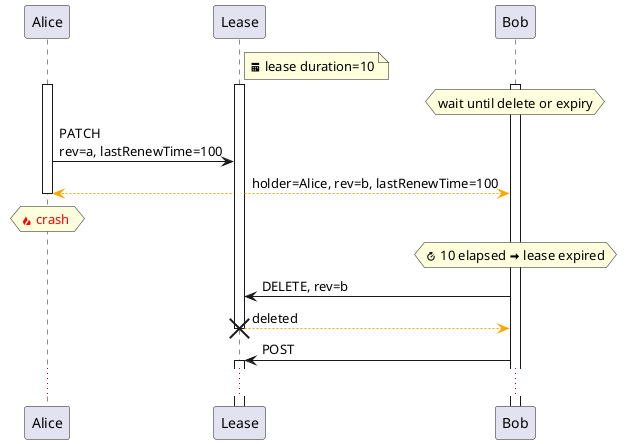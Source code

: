 @startuml
'https://plantuml.com/sequence-diagram
skinparam defaultFontName Chalkboard
participant Alice
participant Lease
participant Bob
!pragma teoz true

note right of Lease: <&calendar> lease duration=10
activate Alice
activate Lease
activate Bob
hnote over Bob: wait until delete or expiry
Alice -> Lease: PATCH\nrev=a, lastRenewTime=100
Alice <[#orange]-- Lease
&Bob <[#orange]-- Lease: holder=Alice, rev=b, lastRenewTime=100
hnote over Alice: <color:red><&fire> crash<color:red> ︎
destroy Alice
hnote over Bob: <&timer> 10 elapsed <&arrow-thick-right> lease expired
Bob -> Lease: DELETE, rev=b
Bob <[#orange]-- Lease: deleted
destroy Lease
Bob -> Lease: POST
activate Lease
......
@enduml

